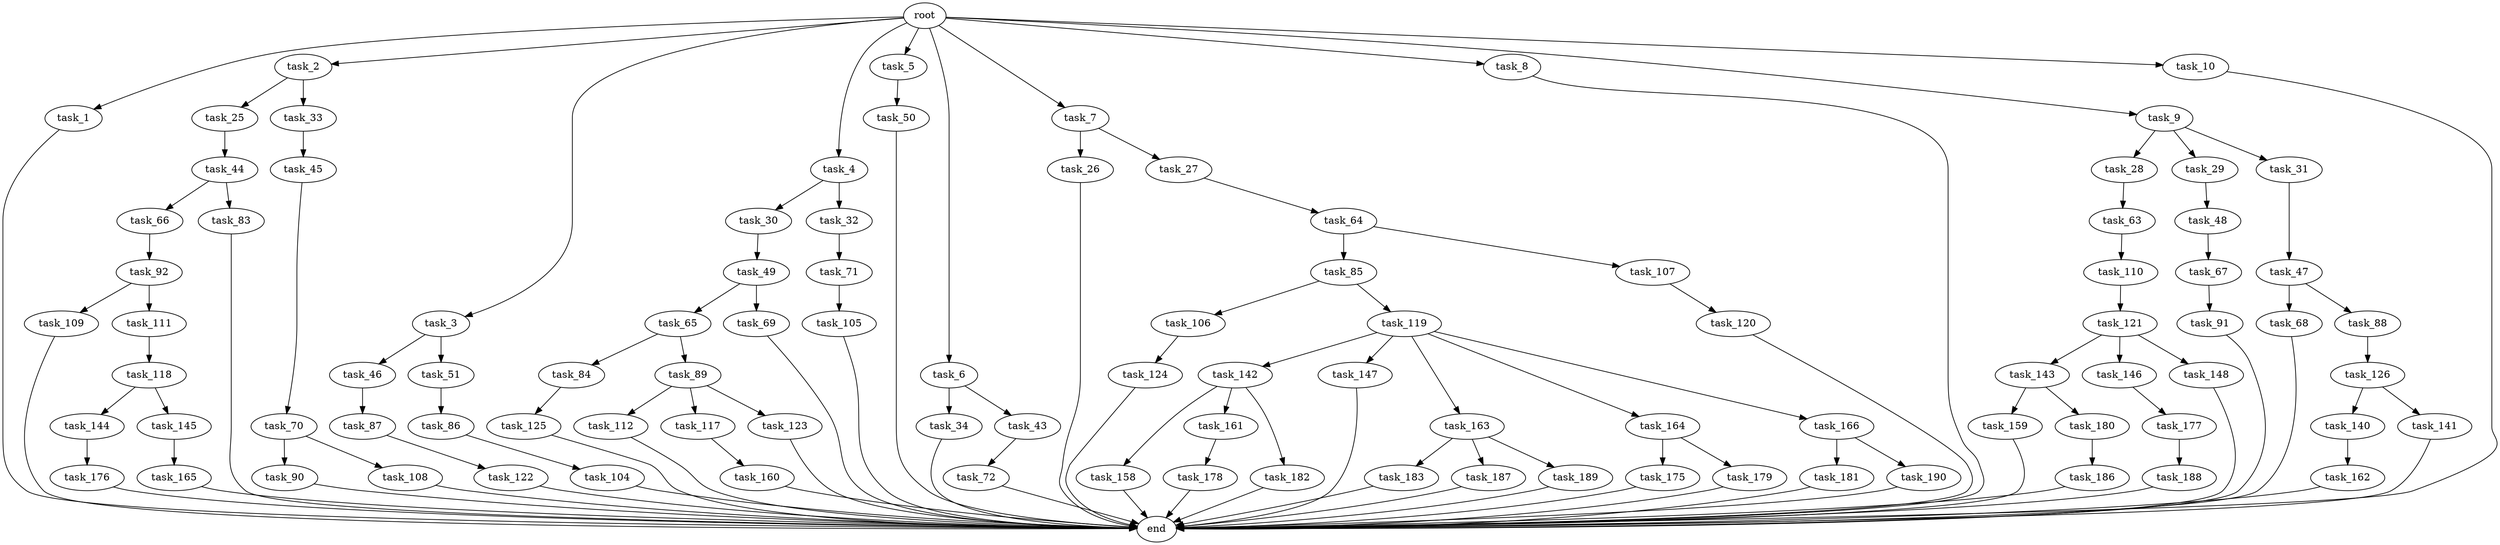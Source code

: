 digraph G {
  root [size="0.000000"];
  task_1 [size="1.024000"];
  task_2 [size="1.024000"];
  task_3 [size="1.024000"];
  task_4 [size="1.024000"];
  task_5 [size="1.024000"];
  task_6 [size="1.024000"];
  task_7 [size="1.024000"];
  task_8 [size="1.024000"];
  task_9 [size="1.024000"];
  task_10 [size="1.024000"];
  task_25 [size="137438953.472000"];
  task_26 [size="77309411.328000"];
  task_27 [size="77309411.328000"];
  task_28 [size="77309411.328000"];
  task_29 [size="77309411.328000"];
  task_30 [size="858993459.200000"];
  task_31 [size="77309411.328000"];
  task_32 [size="858993459.200000"];
  task_33 [size="137438953.472000"];
  task_34 [size="34359738.368000"];
  task_43 [size="34359738.368000"];
  task_44 [size="549755813.888000"];
  task_45 [size="137438953.472000"];
  task_46 [size="77309411.328000"];
  task_47 [size="695784701.952000"];
  task_48 [size="420906795.008000"];
  task_49 [size="858993459.200000"];
  task_50 [size="137438953.472000"];
  task_51 [size="77309411.328000"];
  task_63 [size="858993459.200000"];
  task_64 [size="34359738.368000"];
  task_65 [size="695784701.952000"];
  task_66 [size="858993459.200000"];
  task_67 [size="420906795.008000"];
  task_68 [size="34359738.368000"];
  task_69 [size="695784701.952000"];
  task_70 [size="420906795.008000"];
  task_71 [size="309237645.312000"];
  task_72 [size="137438953.472000"];
  task_83 [size="858993459.200000"];
  task_84 [size="137438953.472000"];
  task_85 [size="549755813.888000"];
  task_86 [size="77309411.328000"];
  task_87 [size="77309411.328000"];
  task_88 [size="34359738.368000"];
  task_89 [size="137438953.472000"];
  task_90 [size="77309411.328000"];
  task_91 [size="858993459.200000"];
  task_92 [size="420906795.008000"];
  task_104 [size="309237645.312000"];
  task_105 [size="420906795.008000"];
  task_106 [size="137438953.472000"];
  task_107 [size="549755813.888000"];
  task_108 [size="77309411.328000"];
  task_109 [size="214748364.800000"];
  task_110 [size="549755813.888000"];
  task_111 [size="214748364.800000"];
  task_112 [size="214748364.800000"];
  task_117 [size="214748364.800000"];
  task_118 [size="549755813.888000"];
  task_119 [size="137438953.472000"];
  task_120 [size="858993459.200000"];
  task_121 [size="137438953.472000"];
  task_122 [size="695784701.952000"];
  task_123 [size="214748364.800000"];
  task_124 [size="34359738.368000"];
  task_125 [size="420906795.008000"];
  task_126 [size="309237645.312000"];
  task_140 [size="420906795.008000"];
  task_141 [size="420906795.008000"];
  task_142 [size="77309411.328000"];
  task_143 [size="77309411.328000"];
  task_144 [size="77309411.328000"];
  task_145 [size="77309411.328000"];
  task_146 [size="77309411.328000"];
  task_147 [size="77309411.328000"];
  task_148 [size="77309411.328000"];
  task_158 [size="695784701.952000"];
  task_159 [size="858993459.200000"];
  task_160 [size="549755813.888000"];
  task_161 [size="695784701.952000"];
  task_162 [size="858993459.200000"];
  task_163 [size="77309411.328000"];
  task_164 [size="77309411.328000"];
  task_165 [size="34359738.368000"];
  task_166 [size="77309411.328000"];
  task_175 [size="549755813.888000"];
  task_176 [size="137438953.472000"];
  task_177 [size="214748364.800000"];
  task_178 [size="309237645.312000"];
  task_179 [size="549755813.888000"];
  task_180 [size="858993459.200000"];
  task_181 [size="549755813.888000"];
  task_182 [size="695784701.952000"];
  task_183 [size="214748364.800000"];
  task_186 [size="858993459.200000"];
  task_187 [size="214748364.800000"];
  task_188 [size="549755813.888000"];
  task_189 [size="214748364.800000"];
  task_190 [size="549755813.888000"];
  end [size="0.000000"];

  root -> task_1 [size="1.000000"];
  root -> task_2 [size="1.000000"];
  root -> task_3 [size="1.000000"];
  root -> task_4 [size="1.000000"];
  root -> task_5 [size="1.000000"];
  root -> task_6 [size="1.000000"];
  root -> task_7 [size="1.000000"];
  root -> task_8 [size="1.000000"];
  root -> task_9 [size="1.000000"];
  root -> task_10 [size="1.000000"];
  task_1 -> end [size="1.000000"];
  task_2 -> task_25 [size="134217728.000000"];
  task_2 -> task_33 [size="134217728.000000"];
  task_3 -> task_46 [size="75497472.000000"];
  task_3 -> task_51 [size="75497472.000000"];
  task_4 -> task_30 [size="838860800.000000"];
  task_4 -> task_32 [size="838860800.000000"];
  task_5 -> task_50 [size="134217728.000000"];
  task_6 -> task_34 [size="33554432.000000"];
  task_6 -> task_43 [size="33554432.000000"];
  task_7 -> task_26 [size="75497472.000000"];
  task_7 -> task_27 [size="75497472.000000"];
  task_8 -> end [size="1.000000"];
  task_9 -> task_28 [size="75497472.000000"];
  task_9 -> task_29 [size="75497472.000000"];
  task_9 -> task_31 [size="75497472.000000"];
  task_10 -> end [size="1.000000"];
  task_25 -> task_44 [size="536870912.000000"];
  task_26 -> end [size="1.000000"];
  task_27 -> task_64 [size="33554432.000000"];
  task_28 -> task_63 [size="838860800.000000"];
  task_29 -> task_48 [size="411041792.000000"];
  task_30 -> task_49 [size="838860800.000000"];
  task_31 -> task_47 [size="679477248.000000"];
  task_32 -> task_71 [size="301989888.000000"];
  task_33 -> task_45 [size="134217728.000000"];
  task_34 -> end [size="1.000000"];
  task_43 -> task_72 [size="134217728.000000"];
  task_44 -> task_66 [size="838860800.000000"];
  task_44 -> task_83 [size="838860800.000000"];
  task_45 -> task_70 [size="411041792.000000"];
  task_46 -> task_87 [size="75497472.000000"];
  task_47 -> task_68 [size="33554432.000000"];
  task_47 -> task_88 [size="33554432.000000"];
  task_48 -> task_67 [size="411041792.000000"];
  task_49 -> task_65 [size="679477248.000000"];
  task_49 -> task_69 [size="679477248.000000"];
  task_50 -> end [size="1.000000"];
  task_51 -> task_86 [size="75497472.000000"];
  task_63 -> task_110 [size="536870912.000000"];
  task_64 -> task_85 [size="536870912.000000"];
  task_64 -> task_107 [size="536870912.000000"];
  task_65 -> task_84 [size="134217728.000000"];
  task_65 -> task_89 [size="134217728.000000"];
  task_66 -> task_92 [size="411041792.000000"];
  task_67 -> task_91 [size="838860800.000000"];
  task_68 -> end [size="1.000000"];
  task_69 -> end [size="1.000000"];
  task_70 -> task_90 [size="75497472.000000"];
  task_70 -> task_108 [size="75497472.000000"];
  task_71 -> task_105 [size="411041792.000000"];
  task_72 -> end [size="1.000000"];
  task_83 -> end [size="1.000000"];
  task_84 -> task_125 [size="411041792.000000"];
  task_85 -> task_106 [size="134217728.000000"];
  task_85 -> task_119 [size="134217728.000000"];
  task_86 -> task_104 [size="301989888.000000"];
  task_87 -> task_122 [size="679477248.000000"];
  task_88 -> task_126 [size="301989888.000000"];
  task_89 -> task_112 [size="209715200.000000"];
  task_89 -> task_117 [size="209715200.000000"];
  task_89 -> task_123 [size="209715200.000000"];
  task_90 -> end [size="1.000000"];
  task_91 -> end [size="1.000000"];
  task_92 -> task_109 [size="209715200.000000"];
  task_92 -> task_111 [size="209715200.000000"];
  task_104 -> end [size="1.000000"];
  task_105 -> end [size="1.000000"];
  task_106 -> task_124 [size="33554432.000000"];
  task_107 -> task_120 [size="838860800.000000"];
  task_108 -> end [size="1.000000"];
  task_109 -> end [size="1.000000"];
  task_110 -> task_121 [size="134217728.000000"];
  task_111 -> task_118 [size="536870912.000000"];
  task_112 -> end [size="1.000000"];
  task_117 -> task_160 [size="536870912.000000"];
  task_118 -> task_144 [size="75497472.000000"];
  task_118 -> task_145 [size="75497472.000000"];
  task_119 -> task_142 [size="75497472.000000"];
  task_119 -> task_147 [size="75497472.000000"];
  task_119 -> task_163 [size="75497472.000000"];
  task_119 -> task_164 [size="75497472.000000"];
  task_119 -> task_166 [size="75497472.000000"];
  task_120 -> end [size="1.000000"];
  task_121 -> task_143 [size="75497472.000000"];
  task_121 -> task_146 [size="75497472.000000"];
  task_121 -> task_148 [size="75497472.000000"];
  task_122 -> end [size="1.000000"];
  task_123 -> end [size="1.000000"];
  task_124 -> end [size="1.000000"];
  task_125 -> end [size="1.000000"];
  task_126 -> task_140 [size="411041792.000000"];
  task_126 -> task_141 [size="411041792.000000"];
  task_140 -> task_162 [size="838860800.000000"];
  task_141 -> end [size="1.000000"];
  task_142 -> task_158 [size="679477248.000000"];
  task_142 -> task_161 [size="679477248.000000"];
  task_142 -> task_182 [size="679477248.000000"];
  task_143 -> task_159 [size="838860800.000000"];
  task_143 -> task_180 [size="838860800.000000"];
  task_144 -> task_176 [size="134217728.000000"];
  task_145 -> task_165 [size="33554432.000000"];
  task_146 -> task_177 [size="209715200.000000"];
  task_147 -> end [size="1.000000"];
  task_148 -> end [size="1.000000"];
  task_158 -> end [size="1.000000"];
  task_159 -> end [size="1.000000"];
  task_160 -> end [size="1.000000"];
  task_161 -> task_178 [size="301989888.000000"];
  task_162 -> end [size="1.000000"];
  task_163 -> task_183 [size="209715200.000000"];
  task_163 -> task_187 [size="209715200.000000"];
  task_163 -> task_189 [size="209715200.000000"];
  task_164 -> task_175 [size="536870912.000000"];
  task_164 -> task_179 [size="536870912.000000"];
  task_165 -> end [size="1.000000"];
  task_166 -> task_181 [size="536870912.000000"];
  task_166 -> task_190 [size="536870912.000000"];
  task_175 -> end [size="1.000000"];
  task_176 -> end [size="1.000000"];
  task_177 -> task_188 [size="536870912.000000"];
  task_178 -> end [size="1.000000"];
  task_179 -> end [size="1.000000"];
  task_180 -> task_186 [size="838860800.000000"];
  task_181 -> end [size="1.000000"];
  task_182 -> end [size="1.000000"];
  task_183 -> end [size="1.000000"];
  task_186 -> end [size="1.000000"];
  task_187 -> end [size="1.000000"];
  task_188 -> end [size="1.000000"];
  task_189 -> end [size="1.000000"];
  task_190 -> end [size="1.000000"];
}
